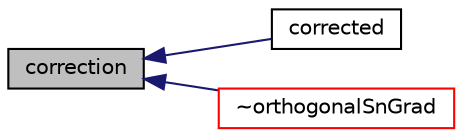digraph "correction"
{
  bgcolor="transparent";
  edge [fontname="Helvetica",fontsize="10",labelfontname="Helvetica",labelfontsize="10"];
  node [fontname="Helvetica",fontsize="10",shape=record];
  rankdir="LR";
  Node634 [label="correction",height=0.2,width=0.4,color="black", fillcolor="grey75", style="filled", fontcolor="black"];
  Node634 -> Node635 [dir="back",color="midnightblue",fontsize="10",style="solid",fontname="Helvetica"];
  Node635 [label="corrected",height=0.2,width=0.4,color="black",URL="$a23425.html#a09ea734bf81e6dc77b1347909d536fc1",tooltip="Return true if this scheme uses an explicit correction. "];
  Node634 -> Node636 [dir="back",color="midnightblue",fontsize="10",style="solid",fontname="Helvetica"];
  Node636 [label="~orthogonalSnGrad",height=0.2,width=0.4,color="red",URL="$a23425.html#a062fe10d4c15d1a86d9cba8362e4a938",tooltip="Destructor. "];
}
